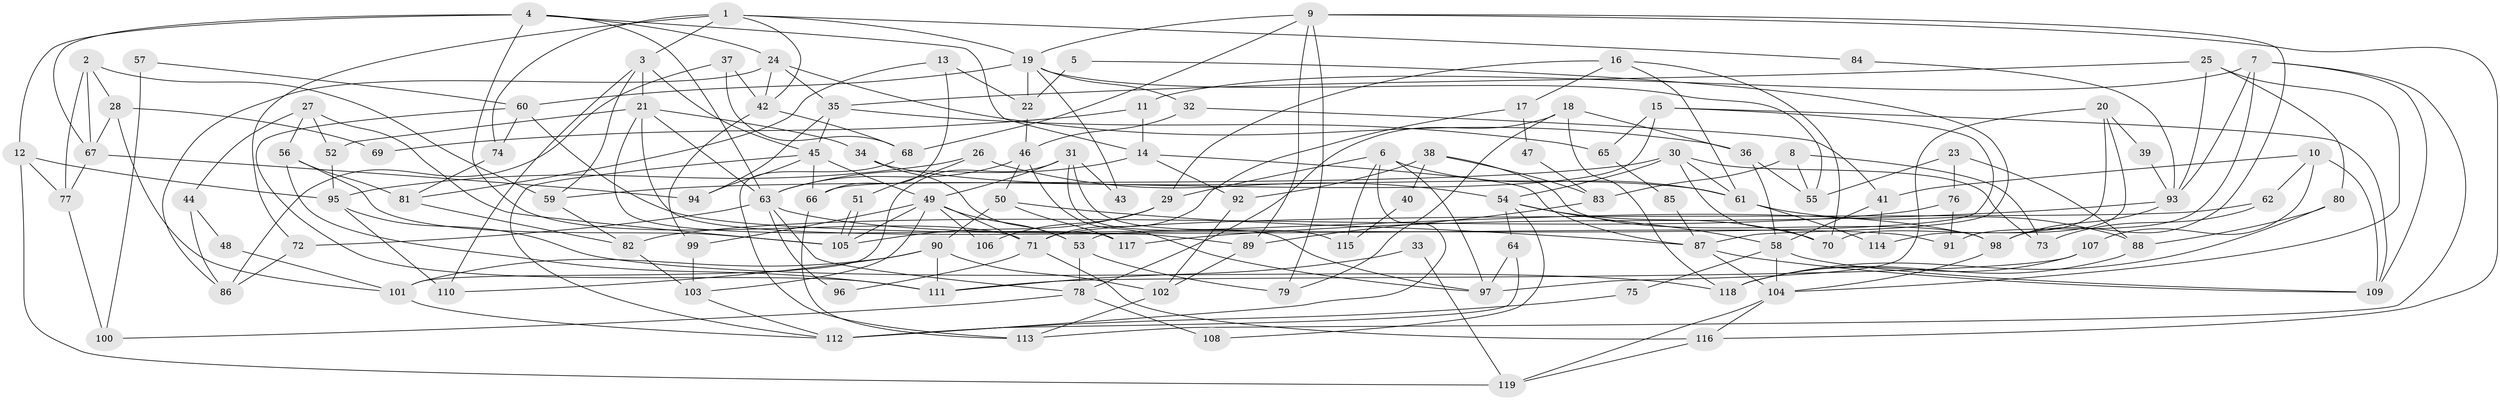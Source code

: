// coarse degree distribution, {6: 0.13253012048192772, 4: 0.21686746987951808, 12: 0.024096385542168676, 2: 0.08433734939759036, 5: 0.1566265060240964, 7: 0.060240963855421686, 3: 0.25301204819277107, 8: 0.024096385542168676, 9: 0.024096385542168676, 10: 0.012048192771084338, 11: 0.012048192771084338}
// Generated by graph-tools (version 1.1) at 2025/18/03/04/25 18:18:30]
// undirected, 119 vertices, 238 edges
graph export_dot {
graph [start="1"]
  node [color=gray90,style=filled];
  1;
  2;
  3;
  4;
  5;
  6;
  7;
  8;
  9;
  10;
  11;
  12;
  13;
  14;
  15;
  16;
  17;
  18;
  19;
  20;
  21;
  22;
  23;
  24;
  25;
  26;
  27;
  28;
  29;
  30;
  31;
  32;
  33;
  34;
  35;
  36;
  37;
  38;
  39;
  40;
  41;
  42;
  43;
  44;
  45;
  46;
  47;
  48;
  49;
  50;
  51;
  52;
  53;
  54;
  55;
  56;
  57;
  58;
  59;
  60;
  61;
  62;
  63;
  64;
  65;
  66;
  67;
  68;
  69;
  70;
  71;
  72;
  73;
  74;
  75;
  76;
  77;
  78;
  79;
  80;
  81;
  82;
  83;
  84;
  85;
  86;
  87;
  88;
  89;
  90;
  91;
  92;
  93;
  94;
  95;
  96;
  97;
  98;
  99;
  100;
  101;
  102;
  103;
  104;
  105;
  106;
  107;
  108;
  109;
  110;
  111;
  112;
  113;
  114;
  115;
  116;
  117;
  118;
  119;
  1 -- 19;
  1 -- 42;
  1 -- 3;
  1 -- 72;
  1 -- 74;
  1 -- 84;
  2 -- 28;
  2 -- 77;
  2 -- 59;
  2 -- 67;
  3 -- 21;
  3 -- 45;
  3 -- 59;
  3 -- 110;
  4 -- 24;
  4 -- 12;
  4 -- 14;
  4 -- 63;
  4 -- 67;
  4 -- 71;
  5 -- 87;
  5 -- 22;
  6 -- 97;
  6 -- 112;
  6 -- 29;
  6 -- 61;
  6 -- 115;
  7 -- 91;
  7 -- 109;
  7 -- 11;
  7 -- 93;
  7 -- 113;
  8 -- 73;
  8 -- 55;
  8 -- 83;
  9 -- 98;
  9 -- 68;
  9 -- 19;
  9 -- 79;
  9 -- 89;
  9 -- 116;
  10 -- 109;
  10 -- 107;
  10 -- 41;
  10 -- 62;
  11 -- 14;
  11 -- 69;
  12 -- 119;
  12 -- 95;
  12 -- 77;
  13 -- 22;
  13 -- 66;
  13 -- 81;
  14 -- 63;
  14 -- 87;
  14 -- 92;
  15 -- 109;
  15 -- 53;
  15 -- 65;
  15 -- 66;
  16 -- 61;
  16 -- 29;
  16 -- 17;
  16 -- 70;
  17 -- 71;
  17 -- 47;
  18 -- 36;
  18 -- 78;
  18 -- 79;
  18 -- 118;
  19 -- 32;
  19 -- 22;
  19 -- 43;
  19 -- 55;
  19 -- 60;
  20 -- 70;
  20 -- 97;
  20 -- 39;
  20 -- 114;
  21 -- 63;
  21 -- 52;
  21 -- 34;
  21 -- 89;
  21 -- 117;
  22 -- 46;
  23 -- 55;
  23 -- 88;
  23 -- 76;
  24 -- 42;
  24 -- 35;
  24 -- 36;
  24 -- 86;
  25 -- 93;
  25 -- 35;
  25 -- 80;
  25 -- 104;
  26 -- 54;
  26 -- 95;
  26 -- 51;
  27 -- 105;
  27 -- 56;
  27 -- 44;
  27 -- 52;
  28 -- 101;
  28 -- 67;
  28 -- 69;
  29 -- 105;
  29 -- 106;
  30 -- 54;
  30 -- 59;
  30 -- 61;
  30 -- 70;
  30 -- 73;
  31 -- 101;
  31 -- 49;
  31 -- 43;
  31 -- 97;
  31 -- 115;
  32 -- 41;
  32 -- 46;
  33 -- 111;
  33 -- 119;
  34 -- 61;
  34 -- 53;
  35 -- 45;
  35 -- 94;
  35 -- 65;
  36 -- 58;
  36 -- 55;
  37 -- 42;
  37 -- 86;
  37 -- 68;
  38 -- 92;
  38 -- 83;
  38 -- 40;
  38 -- 98;
  39 -- 93;
  40 -- 115;
  41 -- 114;
  41 -- 58;
  42 -- 99;
  42 -- 68;
  44 -- 86;
  44 -- 48;
  45 -- 49;
  45 -- 66;
  45 -- 94;
  45 -- 112;
  46 -- 63;
  46 -- 50;
  46 -- 97;
  47 -- 83;
  48 -- 101;
  49 -- 53;
  49 -- 103;
  49 -- 71;
  49 -- 99;
  49 -- 105;
  49 -- 106;
  50 -- 117;
  50 -- 87;
  50 -- 90;
  51 -- 105;
  51 -- 105;
  52 -- 95;
  53 -- 79;
  53 -- 78;
  54 -- 70;
  54 -- 58;
  54 -- 64;
  54 -- 108;
  56 -- 105;
  56 -- 111;
  56 -- 81;
  57 -- 100;
  57 -- 60;
  58 -- 104;
  58 -- 75;
  58 -- 109;
  59 -- 82;
  60 -- 74;
  60 -- 91;
  60 -- 111;
  61 -- 88;
  61 -- 114;
  62 -- 71;
  62 -- 73;
  63 -- 98;
  63 -- 72;
  63 -- 78;
  63 -- 96;
  64 -- 97;
  64 -- 112;
  65 -- 85;
  66 -- 113;
  67 -- 77;
  67 -- 94;
  68 -- 113;
  71 -- 96;
  71 -- 116;
  72 -- 86;
  74 -- 81;
  75 -- 112;
  76 -- 82;
  76 -- 91;
  77 -- 100;
  78 -- 100;
  78 -- 108;
  80 -- 88;
  80 -- 118;
  81 -- 82;
  82 -- 103;
  83 -- 89;
  84 -- 93;
  85 -- 87;
  87 -- 104;
  87 -- 109;
  88 -- 118;
  89 -- 102;
  90 -- 102;
  90 -- 101;
  90 -- 110;
  90 -- 111;
  92 -- 102;
  93 -- 98;
  93 -- 117;
  95 -- 118;
  95 -- 110;
  98 -- 104;
  99 -- 103;
  101 -- 112;
  102 -- 113;
  103 -- 112;
  104 -- 116;
  104 -- 119;
  107 -- 111;
  107 -- 118;
  116 -- 119;
}
